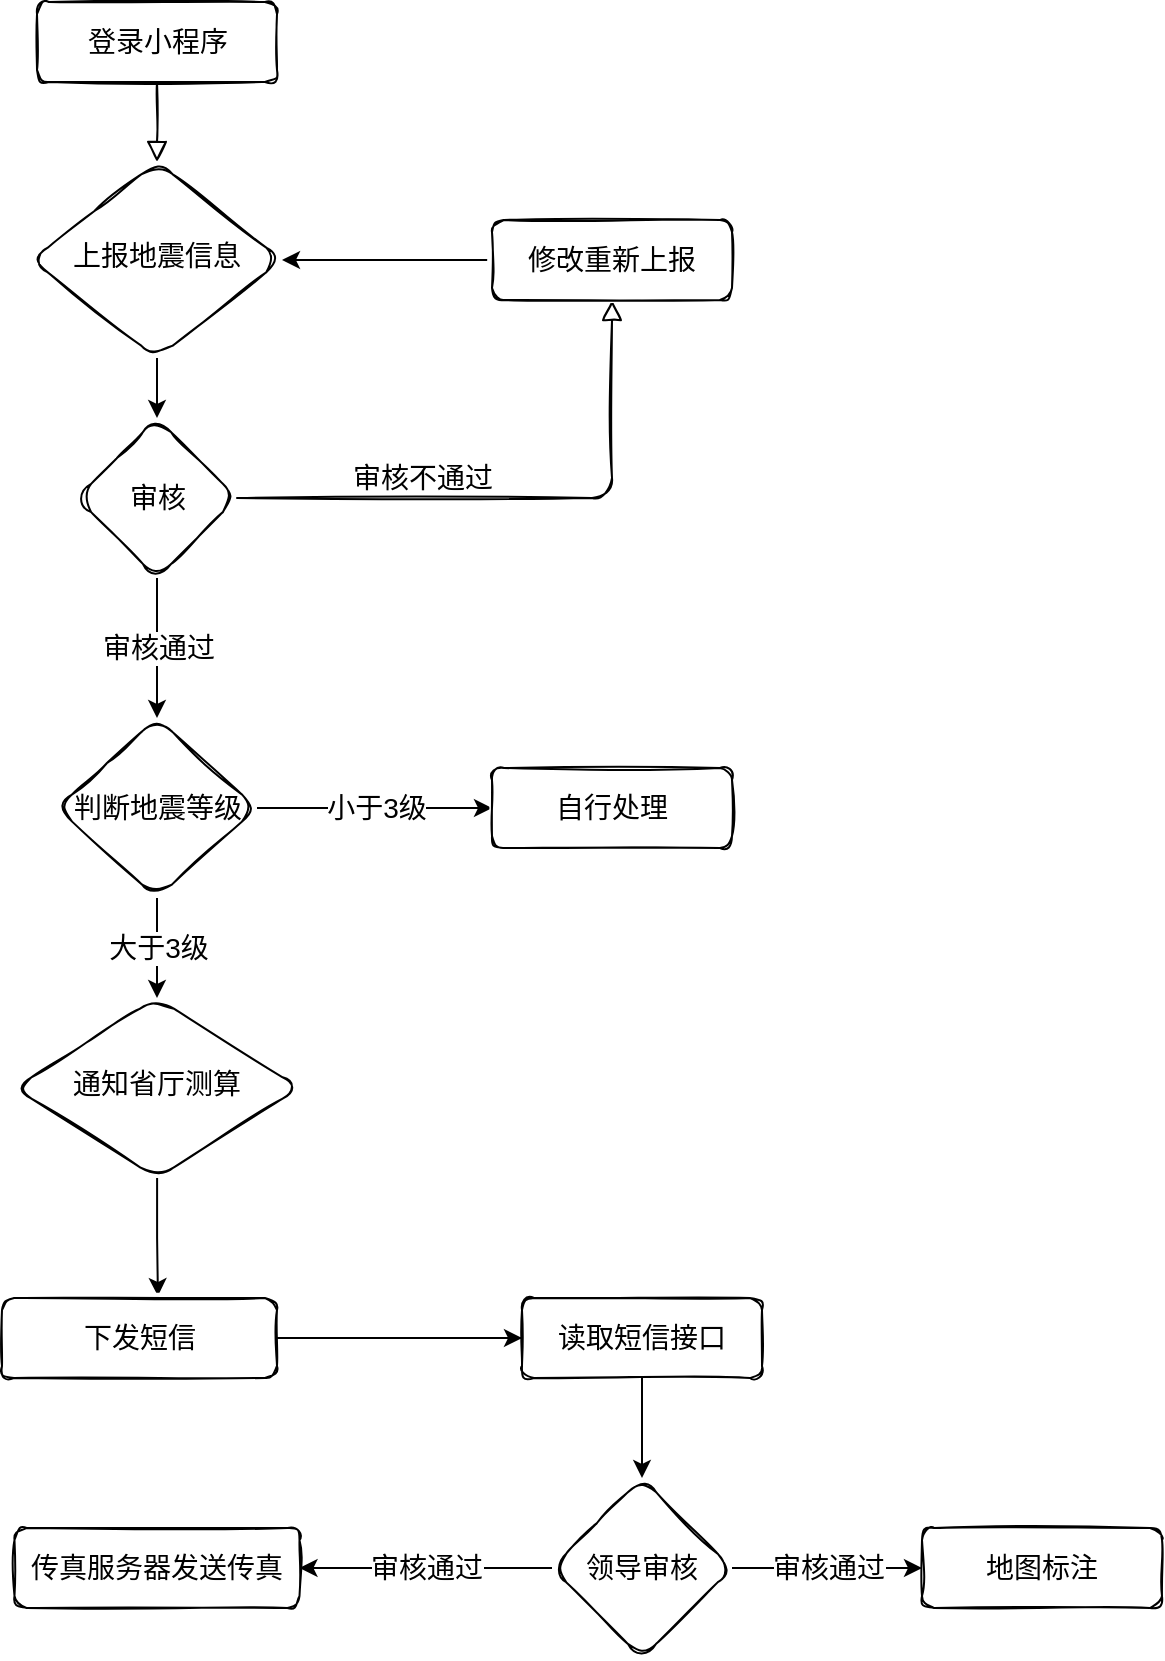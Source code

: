 <mxfile version="20.5.1" type="github">
  <diagram id="C5RBs43oDa-KdzZeNtuy" name="Page-1">
    <mxGraphModel dx="1422" dy="763" grid="1" gridSize="10" guides="1" tooltips="1" connect="1" arrows="1" fold="1" page="1" pageScale="1" pageWidth="827" pageHeight="1169" math="0" shadow="0">
      <root>
        <mxCell id="WIyWlLk6GJQsqaUBKTNV-0" />
        <mxCell id="WIyWlLk6GJQsqaUBKTNV-1" parent="WIyWlLk6GJQsqaUBKTNV-0" />
        <mxCell id="WIyWlLk6GJQsqaUBKTNV-2" value="" style="rounded=1;html=1;jettySize=auto;orthogonalLoop=1;fontSize=14;endArrow=block;endFill=0;endSize=8;strokeWidth=1;shadow=0;labelBackgroundColor=none;edgeStyle=orthogonalEdgeStyle;sketch=1;" parent="WIyWlLk6GJQsqaUBKTNV-1" source="WIyWlLk6GJQsqaUBKTNV-3" target="WIyWlLk6GJQsqaUBKTNV-6" edge="1">
          <mxGeometry relative="1" as="geometry" />
        </mxCell>
        <mxCell id="WIyWlLk6GJQsqaUBKTNV-3" value="登录小程序" style="rounded=1;whiteSpace=wrap;html=1;fontSize=14;glass=0;strokeWidth=1;shadow=0;sketch=1;" parent="WIyWlLk6GJQsqaUBKTNV-1" vertex="1">
          <mxGeometry x="67.5" y="62" width="120" height="40" as="geometry" />
        </mxCell>
        <mxCell id="WIyWlLk6GJQsqaUBKTNV-5" value="审核不通过" style="edgeStyle=orthogonalEdgeStyle;rounded=1;html=1;jettySize=auto;orthogonalLoop=1;fontSize=14;endArrow=block;endFill=0;endSize=8;strokeWidth=1;shadow=0;labelBackgroundColor=none;sketch=1;exitX=1;exitY=0.5;exitDx=0;exitDy=0;" parent="WIyWlLk6GJQsqaUBKTNV-1" source="i6gBwXqYcBnpPofDJY8L-14" target="WIyWlLk6GJQsqaUBKTNV-7" edge="1">
          <mxGeometry x="-0.357" y="10" relative="1" as="geometry">
            <mxPoint as="offset" />
            <mxPoint x="175" y="342" as="sourcePoint" />
          </mxGeometry>
        </mxCell>
        <mxCell id="i6gBwXqYcBnpPofDJY8L-16" style="edgeStyle=orthogonalEdgeStyle;rounded=0;orthogonalLoop=1;jettySize=auto;html=1;entryX=0.5;entryY=0;entryDx=0;entryDy=0;fontSize=14;" edge="1" parent="WIyWlLk6GJQsqaUBKTNV-1" source="WIyWlLk6GJQsqaUBKTNV-6" target="i6gBwXqYcBnpPofDJY8L-14">
          <mxGeometry relative="1" as="geometry" />
        </mxCell>
        <mxCell id="WIyWlLk6GJQsqaUBKTNV-6" value="上报地震信息" style="rhombus;whiteSpace=wrap;html=1;shadow=0;fontFamily=Helvetica;fontSize=14;align=center;strokeWidth=1;spacing=6;spacingTop=-4;sketch=1;rounded=1;" parent="WIyWlLk6GJQsqaUBKTNV-1" vertex="1">
          <mxGeometry x="65" y="142" width="125" height="98" as="geometry" />
        </mxCell>
        <mxCell id="i6gBwXqYcBnpPofDJY8L-3" style="edgeStyle=orthogonalEdgeStyle;rounded=0;orthogonalLoop=1;jettySize=auto;html=1;entryX=1;entryY=0.5;entryDx=0;entryDy=0;fontSize=14;" edge="1" parent="WIyWlLk6GJQsqaUBKTNV-1" source="WIyWlLk6GJQsqaUBKTNV-7" target="WIyWlLk6GJQsqaUBKTNV-6">
          <mxGeometry relative="1" as="geometry" />
        </mxCell>
        <mxCell id="WIyWlLk6GJQsqaUBKTNV-7" value="修改重新上报" style="rounded=1;whiteSpace=wrap;html=1;fontSize=14;glass=0;strokeWidth=1;shadow=0;sketch=1;" parent="WIyWlLk6GJQsqaUBKTNV-1" vertex="1">
          <mxGeometry x="295" y="171" width="120" height="40" as="geometry" />
        </mxCell>
        <mxCell id="i6gBwXqYcBnpPofDJY8L-27" value="" style="edgeStyle=orthogonalEdgeStyle;rounded=0;orthogonalLoop=1;jettySize=auto;html=1;fontSize=14;entryX=0.567;entryY=-0.025;entryDx=0;entryDy=0;entryPerimeter=0;" edge="1" parent="WIyWlLk6GJQsqaUBKTNV-1" source="WIyWlLk6GJQsqaUBKTNV-10" target="WIyWlLk6GJQsqaUBKTNV-11">
          <mxGeometry relative="1" as="geometry" />
        </mxCell>
        <mxCell id="WIyWlLk6GJQsqaUBKTNV-10" value="通知省厅测算" style="rhombus;whiteSpace=wrap;html=1;shadow=0;fontFamily=Helvetica;fontSize=14;align=center;strokeWidth=1;spacing=6;spacingTop=-4;sketch=1;rounded=1;" parent="WIyWlLk6GJQsqaUBKTNV-1" vertex="1">
          <mxGeometry x="56.25" y="560" width="142.5" height="90" as="geometry" />
        </mxCell>
        <mxCell id="i6gBwXqYcBnpPofDJY8L-13" value="" style="edgeStyle=orthogonalEdgeStyle;rounded=0;orthogonalLoop=1;jettySize=auto;html=1;startArrow=none;fontSize=14;" edge="1" parent="WIyWlLk6GJQsqaUBKTNV-1" source="i6gBwXqYcBnpPofDJY8L-24" target="i6gBwXqYcBnpPofDJY8L-12">
          <mxGeometry relative="1" as="geometry" />
        </mxCell>
        <mxCell id="i6gBwXqYcBnpPofDJY8L-25" value="" style="edgeStyle=orthogonalEdgeStyle;rounded=0;orthogonalLoop=1;jettySize=auto;html=1;fontSize=14;" edge="1" parent="WIyWlLk6GJQsqaUBKTNV-1" source="WIyWlLk6GJQsqaUBKTNV-11" target="i6gBwXqYcBnpPofDJY8L-24">
          <mxGeometry relative="1" as="geometry" />
        </mxCell>
        <mxCell id="WIyWlLk6GJQsqaUBKTNV-11" value="下发短信" style="rounded=1;whiteSpace=wrap;html=1;fontSize=14;glass=0;strokeWidth=1;shadow=0;sketch=1;" parent="WIyWlLk6GJQsqaUBKTNV-1" vertex="1">
          <mxGeometry x="50" y="710" width="137.5" height="40" as="geometry" />
        </mxCell>
        <mxCell id="i6gBwXqYcBnpPofDJY8L-5" value="大于3级" style="edgeStyle=orthogonalEdgeStyle;rounded=0;orthogonalLoop=1;jettySize=auto;html=1;entryX=0.5;entryY=0;entryDx=0;entryDy=0;exitX=0.5;exitY=1;exitDx=0;exitDy=0;fontSize=14;" edge="1" parent="WIyWlLk6GJQsqaUBKTNV-1" source="i6gBwXqYcBnpPofDJY8L-17" target="WIyWlLk6GJQsqaUBKTNV-10">
          <mxGeometry relative="1" as="geometry">
            <mxPoint x="125" y="502" as="sourcePoint" />
          </mxGeometry>
        </mxCell>
        <mxCell id="i6gBwXqYcBnpPofDJY8L-7" value="小于3级" style="edgeStyle=orthogonalEdgeStyle;rounded=0;orthogonalLoop=1;jettySize=auto;html=1;entryX=0;entryY=0.5;entryDx=0;entryDy=0;fontSize=14;" edge="1" parent="WIyWlLk6GJQsqaUBKTNV-1" source="i6gBwXqYcBnpPofDJY8L-17" target="i6gBwXqYcBnpPofDJY8L-6">
          <mxGeometry relative="1" as="geometry">
            <mxPoint x="175" y="452" as="sourcePoint" />
          </mxGeometry>
        </mxCell>
        <mxCell id="i6gBwXqYcBnpPofDJY8L-4" value="审核通过" style="edgeStyle=orthogonalEdgeStyle;rounded=0;orthogonalLoop=1;jettySize=auto;html=1;exitX=0.5;exitY=1;exitDx=0;exitDy=0;fontSize=14;" edge="1" parent="WIyWlLk6GJQsqaUBKTNV-1" source="i6gBwXqYcBnpPofDJY8L-14" target="i6gBwXqYcBnpPofDJY8L-17">
          <mxGeometry relative="1" as="geometry">
            <mxPoint x="115" y="362" as="sourcePoint" />
            <mxPoint x="115" y="432" as="targetPoint" />
          </mxGeometry>
        </mxCell>
        <mxCell id="i6gBwXqYcBnpPofDJY8L-6" value="自行处理" style="rounded=1;whiteSpace=wrap;html=1;fontSize=14;glass=0;strokeWidth=1;shadow=0;sketch=1;" vertex="1" parent="WIyWlLk6GJQsqaUBKTNV-1">
          <mxGeometry x="295" y="445" width="120" height="40" as="geometry" />
        </mxCell>
        <mxCell id="i6gBwXqYcBnpPofDJY8L-21" value="审核通过" style="edgeStyle=orthogonalEdgeStyle;rounded=0;orthogonalLoop=1;jettySize=auto;html=1;fontSize=14;" edge="1" parent="WIyWlLk6GJQsqaUBKTNV-1" source="i6gBwXqYcBnpPofDJY8L-12" target="i6gBwXqYcBnpPofDJY8L-20">
          <mxGeometry relative="1" as="geometry" />
        </mxCell>
        <mxCell id="i6gBwXqYcBnpPofDJY8L-23" value="审核通过" style="edgeStyle=orthogonalEdgeStyle;rounded=0;orthogonalLoop=1;jettySize=auto;html=1;fontSize=14;" edge="1" parent="WIyWlLk6GJQsqaUBKTNV-1" source="i6gBwXqYcBnpPofDJY8L-12" target="i6gBwXqYcBnpPofDJY8L-22">
          <mxGeometry relative="1" as="geometry" />
        </mxCell>
        <mxCell id="i6gBwXqYcBnpPofDJY8L-12" value="领导审核" style="rhombus;whiteSpace=wrap;html=1;rounded=1;glass=0;strokeWidth=1;shadow=0;sketch=1;fontSize=14;" vertex="1" parent="WIyWlLk6GJQsqaUBKTNV-1">
          <mxGeometry x="325" y="800" width="90" height="90" as="geometry" />
        </mxCell>
        <mxCell id="i6gBwXqYcBnpPofDJY8L-14" value="审核" style="rhombus;whiteSpace=wrap;html=1;rounded=1;glass=0;strokeWidth=1;shadow=0;sketch=1;fontSize=14;" vertex="1" parent="WIyWlLk6GJQsqaUBKTNV-1">
          <mxGeometry x="87.5" y="270" width="80" height="80" as="geometry" />
        </mxCell>
        <mxCell id="i6gBwXqYcBnpPofDJY8L-17" value="判断地震等级" style="rhombus;whiteSpace=wrap;html=1;rounded=1;glass=0;strokeWidth=1;shadow=0;sketch=1;fontSize=14;" vertex="1" parent="WIyWlLk6GJQsqaUBKTNV-1">
          <mxGeometry x="77.5" y="420" width="100" height="90" as="geometry" />
        </mxCell>
        <mxCell id="i6gBwXqYcBnpPofDJY8L-20" value="传真服务器发送传真" style="whiteSpace=wrap;html=1;rounded=1;glass=0;strokeWidth=1;shadow=0;sketch=1;fontSize=14;" vertex="1" parent="WIyWlLk6GJQsqaUBKTNV-1">
          <mxGeometry x="56.25" y="825" width="142.5" height="40" as="geometry" />
        </mxCell>
        <mxCell id="i6gBwXqYcBnpPofDJY8L-22" value="地图标注" style="whiteSpace=wrap;html=1;rounded=1;glass=0;strokeWidth=1;shadow=0;sketch=1;fontSize=14;" vertex="1" parent="WIyWlLk6GJQsqaUBKTNV-1">
          <mxGeometry x="510" y="825" width="120" height="40" as="geometry" />
        </mxCell>
        <mxCell id="i6gBwXqYcBnpPofDJY8L-24" value="读取短信接口" style="rounded=1;whiteSpace=wrap;html=1;fontSize=14;glass=0;strokeWidth=1;shadow=0;sketch=1;" vertex="1" parent="WIyWlLk6GJQsqaUBKTNV-1">
          <mxGeometry x="310" y="710" width="120" height="40" as="geometry" />
        </mxCell>
        <mxCell id="i6gBwXqYcBnpPofDJY8L-26" value="" style="edgeStyle=orthogonalEdgeStyle;rounded=0;orthogonalLoop=1;jettySize=auto;html=1;endArrow=none;fontSize=14;" edge="1" parent="WIyWlLk6GJQsqaUBKTNV-1" source="WIyWlLk6GJQsqaUBKTNV-11" target="i6gBwXqYcBnpPofDJY8L-24">
          <mxGeometry relative="1" as="geometry">
            <mxPoint x="175" y="722" as="sourcePoint" />
            <mxPoint x="385" y="722" as="targetPoint" />
          </mxGeometry>
        </mxCell>
      </root>
    </mxGraphModel>
  </diagram>
</mxfile>
